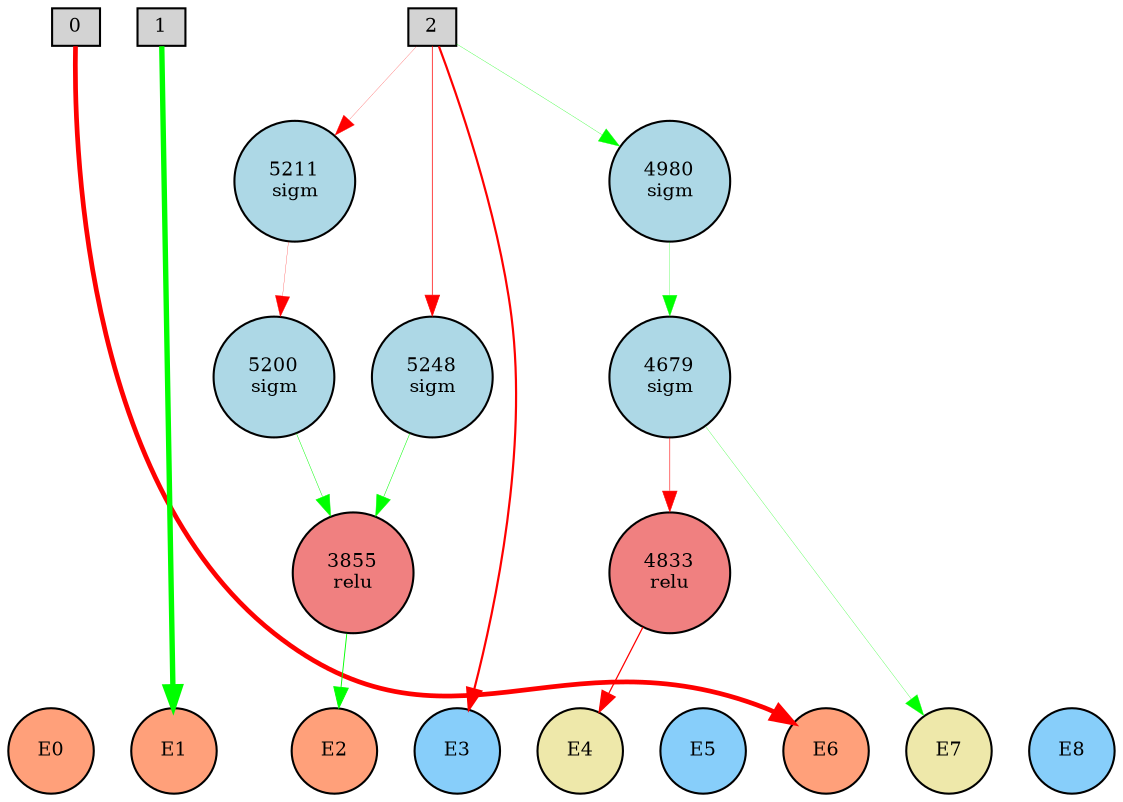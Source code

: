 digraph {
	node [fontsize=9 height=0.2 shape=circle width=0.2]
	subgraph inputs {
		node [shape=box style=filled]
		rank=source
		0 [fillcolor=lightgray]
		1 [fillcolor=lightgray]
		0 -> 1 [style=invis]
		2 [fillcolor=lightgray]
		1 -> 2 [style=invis]
	}
	subgraph outputs {
		node [style=filled]
		rank=sink
		E0 [fillcolor=lightsalmon fontsize=9 height=0.2 shape=circle width=0.2]
		E1 [fillcolor=lightsalmon fontsize=9 height=0.2 shape=circle width=0.2]
		E0 -> E1 [style=invis]
		E2 [fillcolor=lightsalmon fontsize=9 height=0.2 shape=circle width=0.2]
		E1 -> E2 [style=invis]
		E3 [fillcolor=lightskyblue fontsize=9 height=0.2 shape=circle width=0.2]
		E2 -> E3 [style=invis]
		E4 [fillcolor=palegoldenrod fontsize=9 height=0.2 shape=circle width=0.2]
		E3 -> E4 [style=invis]
		E5 [fillcolor=lightskyblue fontsize=9 height=0.2 shape=circle width=0.2]
		E4 -> E5 [style=invis]
		E6 [fillcolor=lightsalmon fontsize=9 height=0.2 shape=circle width=0.2]
		E5 -> E6 [style=invis]
		E7 [fillcolor=palegoldenrod fontsize=9 height=0.2 shape=circle width=0.2]
		E6 -> E7 [style=invis]
		E8 [fillcolor=lightskyblue fontsize=9 height=0.2 shape=circle width=0.2]
		E7 -> E8 [style=invis]
	}
	5248 [label="5248
sigm" fillcolor=lightblue style=filled]
	4833 [label="4833
relu" fillcolor=lightcoral style=filled]
	4679 [label="4679
sigm" fillcolor=lightblue style=filled]
	3855 [label="3855
relu" fillcolor=lightcoral style=filled]
	5200 [label="5200
sigm" fillcolor=lightblue style=filled]
	4980 [label="4980
sigm" fillcolor=lightblue style=filled]
	5211 [label="5211
sigm" fillcolor=lightblue style=filled]
	2 -> E3 [color=red penwidth=1.052551454949113 style=solid]
	1 -> E1 [color=green penwidth=2.5800170239852376 style=solid]
	0 -> E6 [color=red penwidth=2.2704293644095217 style=solid]
	3855 -> E2 [color=green penwidth=0.44350545949783626 style=solid]
	4679 -> E7 [color=green penwidth=0.13017172126354087 style=solid]
	4679 -> 4833 [color=red penwidth=0.2710089587357337 style=solid]
	2 -> 4980 [color=green penwidth=0.14726814814342806 style=solid]
	4980 -> 4679 [color=green penwidth=0.13218867572409612 style=solid]
	4833 -> E4 [color=red penwidth=0.5976863296570795 style=solid]
	5200 -> 3855 [color=green penwidth=0.22910615127566988 style=solid]
	2 -> 5211 [color=red penwidth=0.10396464717761157 style=solid]
	5211 -> 5200 [color=red penwidth=0.1176519970254031 style=solid]
	2 -> 5248 [color=red penwidth=0.3474851631797057 style=solid]
	5248 -> 3855 [color=green penwidth=0.24691469058174229 style=solid]
}
